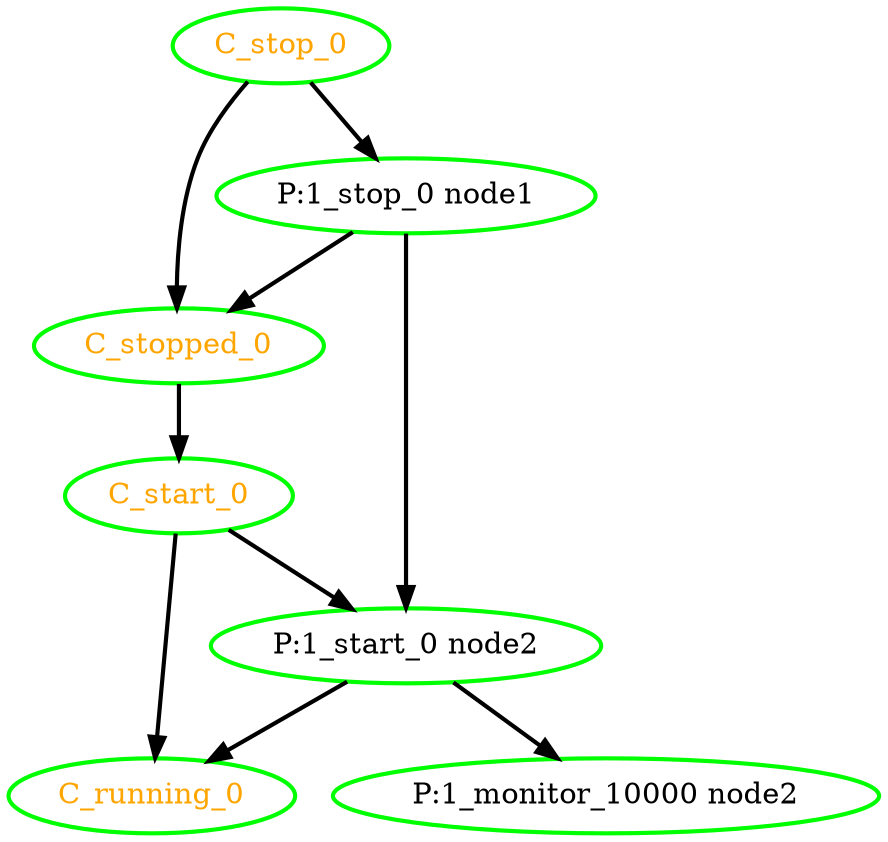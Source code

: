 digraph "g" {
"C_running_0" [ style=bold color="green" fontcolor="orange"]
"C_start_0" -> "C_running_0" [ style = bold]
"C_start_0" -> "P:1_start_0 node2" [ style = bold]
"C_start_0" [ style=bold color="green" fontcolor="orange"]
"C_stop_0" -> "C_stopped_0" [ style = bold]
"C_stop_0" -> "P:1_stop_0 node1" [ style = bold]
"C_stop_0" [ style=bold color="green" fontcolor="orange"]
"C_stopped_0" -> "C_start_0" [ style = bold]
"C_stopped_0" [ style=bold color="green" fontcolor="orange"]
"P:1_monitor_10000 node2" [ style=bold color="green" fontcolor="black"]
"P:1_start_0 node2" -> "C_running_0" [ style = bold]
"P:1_start_0 node2" -> "P:1_monitor_10000 node2" [ style = bold]
"P:1_start_0 node2" [ style=bold color="green" fontcolor="black"]
"P:1_stop_0 node1" -> "C_stopped_0" [ style = bold]
"P:1_stop_0 node1" -> "P:1_start_0 node2" [ style = bold]
"P:1_stop_0 node1" [ style=bold color="green" fontcolor="black"]
}
